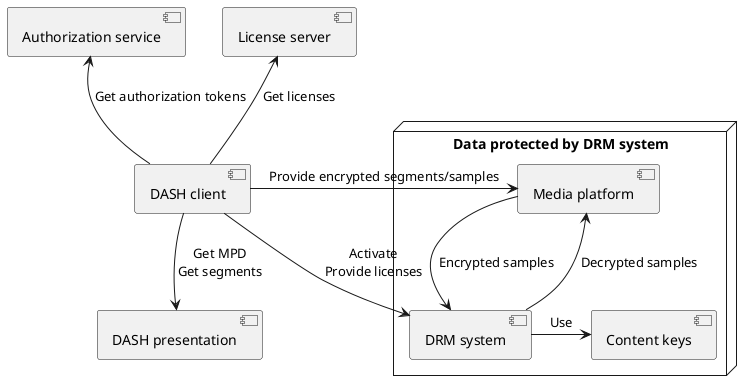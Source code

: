 @startuml

[DASH presentation] as DASH

[DASH client] as Client

node "Data protected by DRM system" {
    [Content keys] as Key

    [Media platform] as MediaPlatform
    [DRM system] as DRM
}

[License server] as LicenseServer
[Authorization service] as Authz

Client -down-> DASH : Get MPD\nGet segments
Client -> MediaPlatform : Provide encrypted segments/samples
Client -down-> DRM : Activate\nProvide licenses

DRM -> MediaPlatform : Decrypted samples
MediaPlatform --> DRM : Encrypted samples

DRM -> Key : Use

Client -up-> LicenseServer : Get licenses
Client -up-> Authz : Get authorization tokens

@enduml